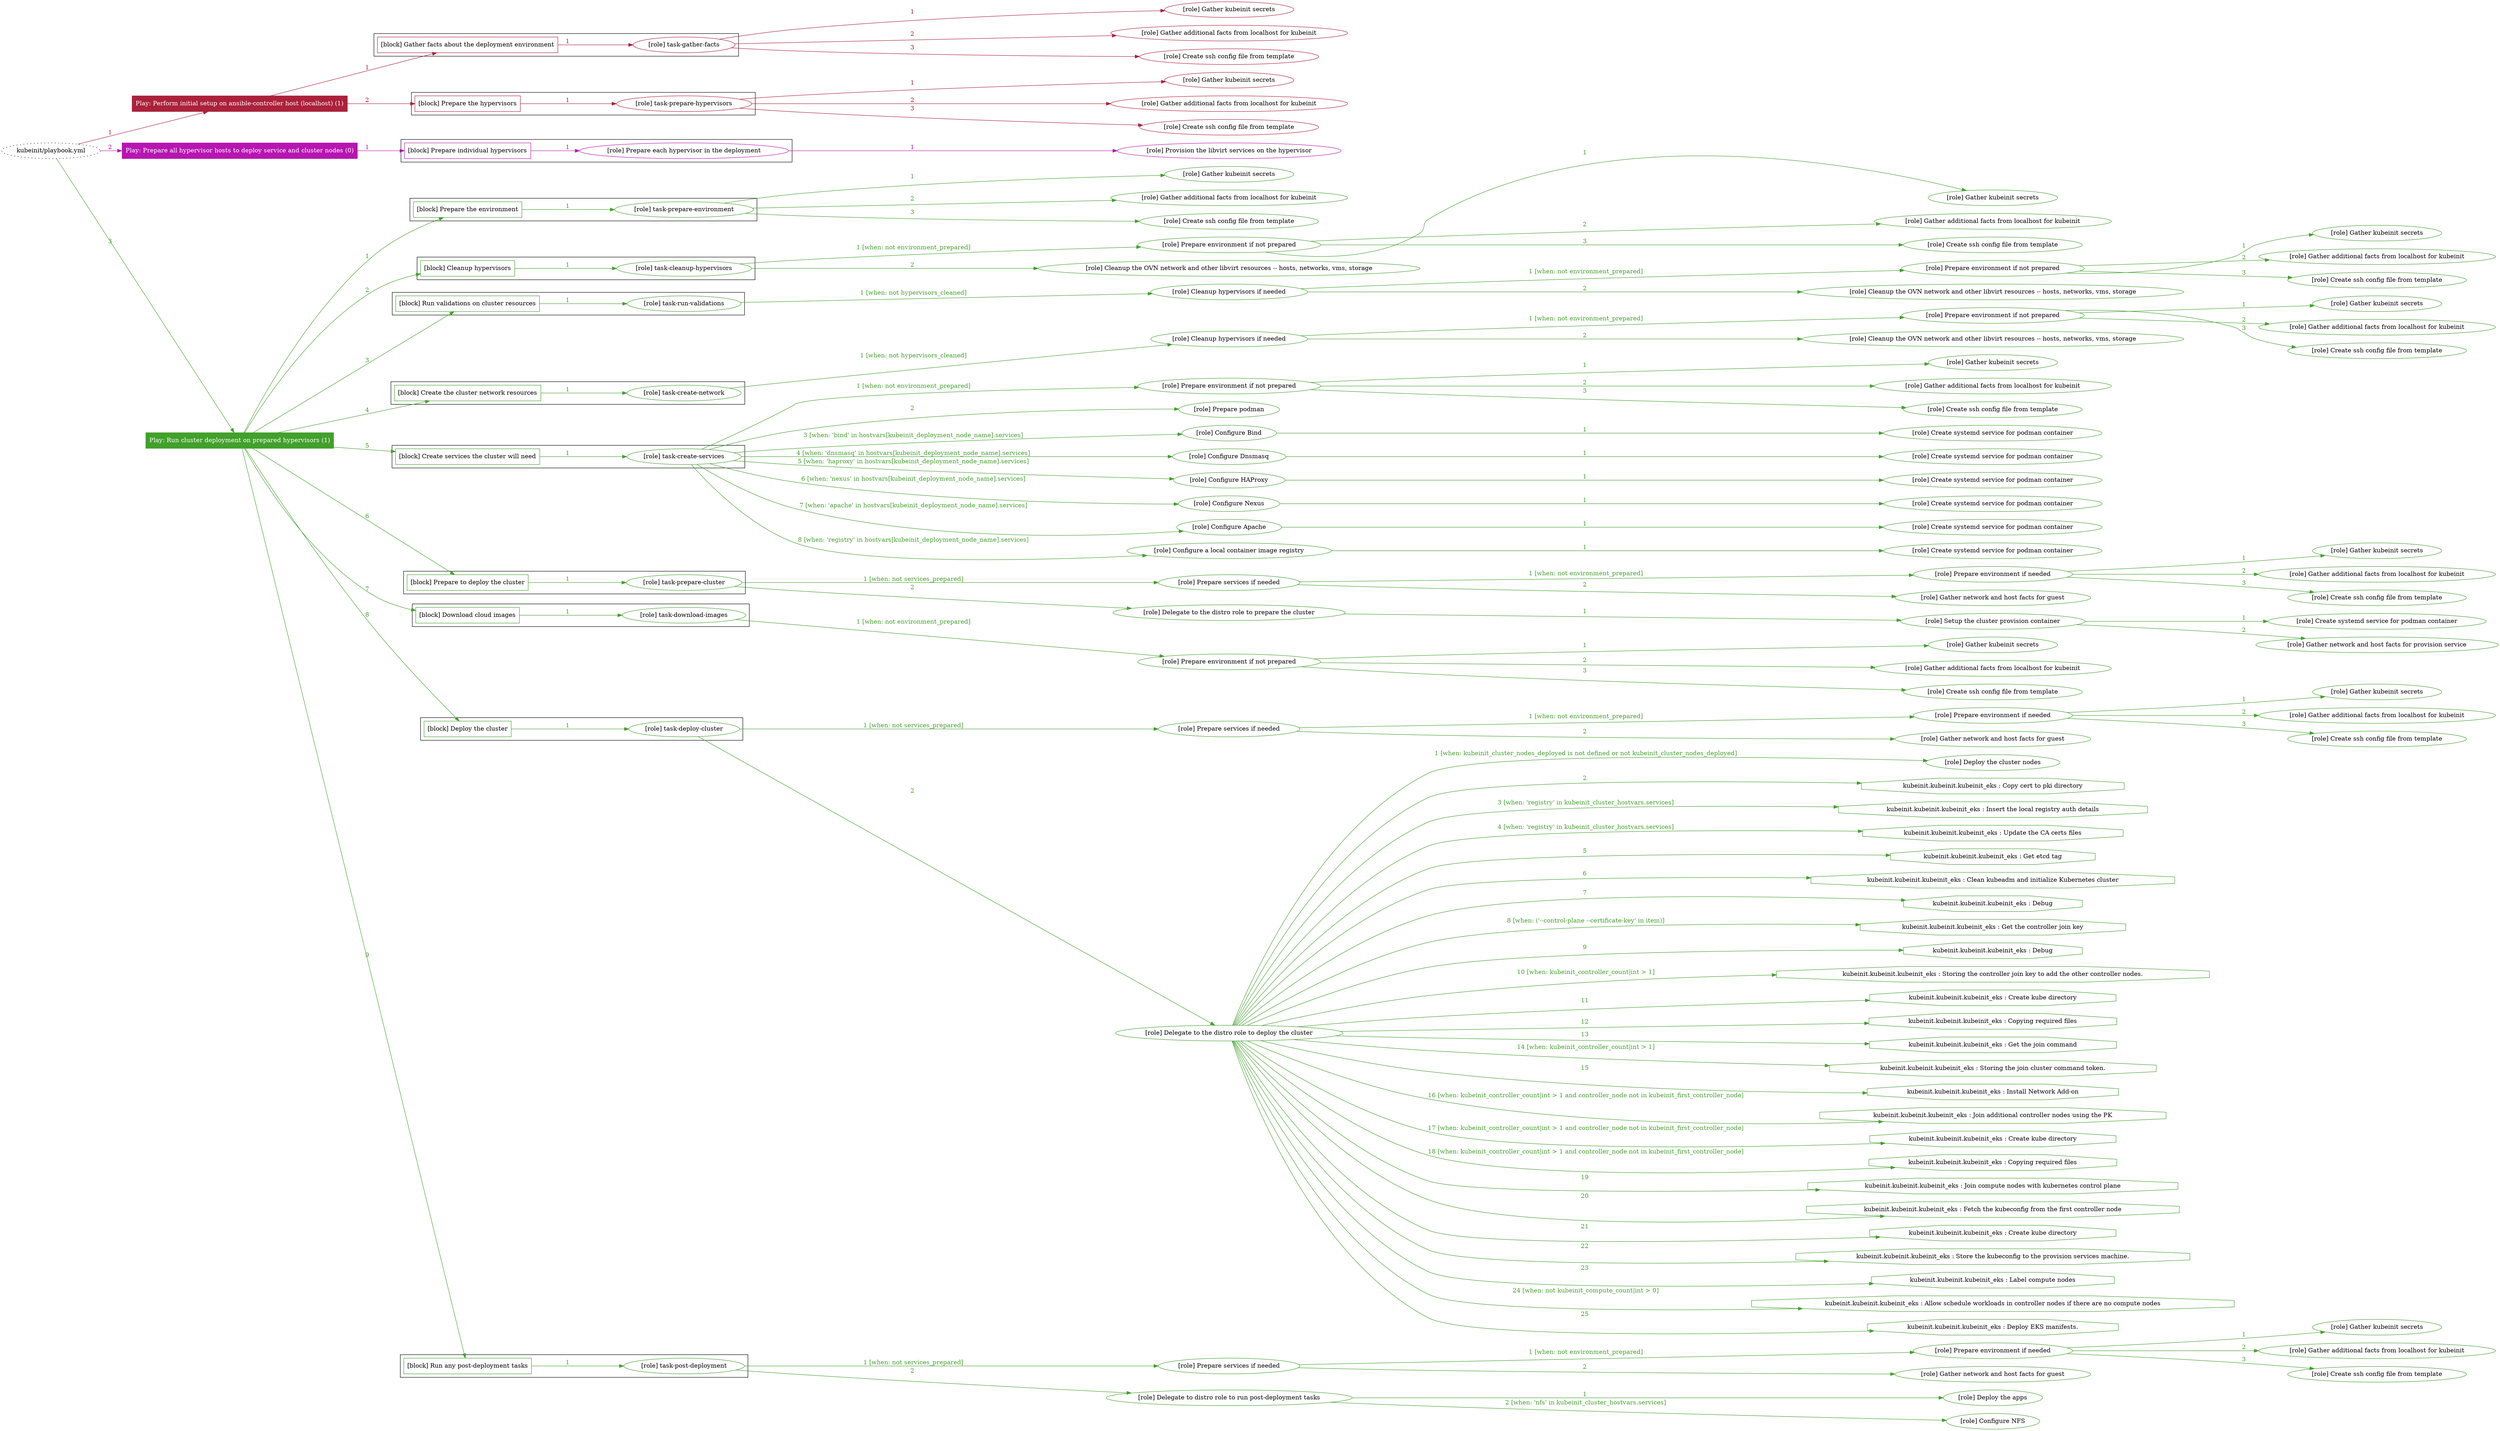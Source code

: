 digraph {
	graph [concentrate=true ordering=in rankdir=LR ratio=fill]
	edge [esep=5 sep=10]
	"kubeinit/playbook.yml" [URL="/home/runner/work/kubeinit/kubeinit/kubeinit/playbook.yml" id=playbook_80d50daf style=dotted]
	play_06021cec [label="Play: Perform initial setup on ansible-controller host (localhost) (1)" URL="/home/runner/work/kubeinit/kubeinit/kubeinit/playbook.yml" color="#ab213b" fontcolor="#ffffff" id=play_06021cec shape=box style=filled tooltip=localhost]
	"kubeinit/playbook.yml" -> play_06021cec [label="1 " color="#ab213b" fontcolor="#ab213b" id=edge_c2c50aa7 labeltooltip="1 " tooltip="1 "]
	subgraph "Gather kubeinit secrets" {
		role_2e0b35eb [label="[role] Gather kubeinit secrets" URL="/home/runner/.ansible/collections/ansible_collections/kubeinit/kubeinit/roles/kubeinit_prepare/tasks/gather_kubeinit_facts.yml" color="#ab213b" id=role_2e0b35eb tooltip="Gather kubeinit secrets"]
	}
	subgraph "Gather additional facts from localhost for kubeinit" {
		role_8d88880b [label="[role] Gather additional facts from localhost for kubeinit" URL="/home/runner/.ansible/collections/ansible_collections/kubeinit/kubeinit/roles/kubeinit_prepare/tasks/gather_kubeinit_facts.yml" color="#ab213b" id=role_8d88880b tooltip="Gather additional facts from localhost for kubeinit"]
	}
	subgraph "Create ssh config file from template" {
		role_ea1c9773 [label="[role] Create ssh config file from template" URL="/home/runner/.ansible/collections/ansible_collections/kubeinit/kubeinit/roles/kubeinit_prepare/tasks/gather_kubeinit_facts.yml" color="#ab213b" id=role_ea1c9773 tooltip="Create ssh config file from template"]
	}
	subgraph "task-gather-facts" {
		role_4aefb8e6 [label="[role] task-gather-facts" URL="/home/runner/work/kubeinit/kubeinit/kubeinit/playbook.yml" color="#ab213b" id=role_4aefb8e6 tooltip="task-gather-facts"]
		role_4aefb8e6 -> role_2e0b35eb [label="1 " color="#ab213b" fontcolor="#ab213b" id=edge_3f4ee4f1 labeltooltip="1 " tooltip="1 "]
		role_4aefb8e6 -> role_8d88880b [label="2 " color="#ab213b" fontcolor="#ab213b" id=edge_24b04cb4 labeltooltip="2 " tooltip="2 "]
		role_4aefb8e6 -> role_ea1c9773 [label="3 " color="#ab213b" fontcolor="#ab213b" id=edge_17d9551b labeltooltip="3 " tooltip="3 "]
	}
	subgraph "Gather kubeinit secrets" {
		role_91f7b0fc [label="[role] Gather kubeinit secrets" URL="/home/runner/.ansible/collections/ansible_collections/kubeinit/kubeinit/roles/kubeinit_prepare/tasks/gather_kubeinit_facts.yml" color="#ab213b" id=role_91f7b0fc tooltip="Gather kubeinit secrets"]
	}
	subgraph "Gather additional facts from localhost for kubeinit" {
		role_d5c6529f [label="[role] Gather additional facts from localhost for kubeinit" URL="/home/runner/.ansible/collections/ansible_collections/kubeinit/kubeinit/roles/kubeinit_prepare/tasks/gather_kubeinit_facts.yml" color="#ab213b" id=role_d5c6529f tooltip="Gather additional facts from localhost for kubeinit"]
	}
	subgraph "Create ssh config file from template" {
		role_a671bef1 [label="[role] Create ssh config file from template" URL="/home/runner/.ansible/collections/ansible_collections/kubeinit/kubeinit/roles/kubeinit_prepare/tasks/gather_kubeinit_facts.yml" color="#ab213b" id=role_a671bef1 tooltip="Create ssh config file from template"]
	}
	subgraph "task-prepare-hypervisors" {
		role_abb841b7 [label="[role] task-prepare-hypervisors" URL="/home/runner/work/kubeinit/kubeinit/kubeinit/playbook.yml" color="#ab213b" id=role_abb841b7 tooltip="task-prepare-hypervisors"]
		role_abb841b7 -> role_91f7b0fc [label="1 " color="#ab213b" fontcolor="#ab213b" id=edge_cfc049c4 labeltooltip="1 " tooltip="1 "]
		role_abb841b7 -> role_d5c6529f [label="2 " color="#ab213b" fontcolor="#ab213b" id=edge_bcdb2351 labeltooltip="2 " tooltip="2 "]
		role_abb841b7 -> role_a671bef1 [label="3 " color="#ab213b" fontcolor="#ab213b" id=edge_d1f5623d labeltooltip="3 " tooltip="3 "]
	}
	subgraph "Play: Perform initial setup on ansible-controller host (localhost) (1)" {
		play_06021cec -> block_3ffe8762 [label=1 color="#ab213b" fontcolor="#ab213b" id=edge_8bbdbb24 labeltooltip=1 tooltip=1]
		subgraph cluster_block_3ffe8762 {
			block_3ffe8762 [label="[block] Gather facts about the deployment environment" URL="/home/runner/work/kubeinit/kubeinit/kubeinit/playbook.yml" color="#ab213b" id=block_3ffe8762 labeltooltip="Gather facts about the deployment environment" shape=box tooltip="Gather facts about the deployment environment"]
			block_3ffe8762 -> role_4aefb8e6 [label="1 " color="#ab213b" fontcolor="#ab213b" id=edge_526d262d labeltooltip="1 " tooltip="1 "]
		}
		play_06021cec -> block_429d9dc6 [label=2 color="#ab213b" fontcolor="#ab213b" id=edge_badb2baa labeltooltip=2 tooltip=2]
		subgraph cluster_block_429d9dc6 {
			block_429d9dc6 [label="[block] Prepare the hypervisors" URL="/home/runner/work/kubeinit/kubeinit/kubeinit/playbook.yml" color="#ab213b" id=block_429d9dc6 labeltooltip="Prepare the hypervisors" shape=box tooltip="Prepare the hypervisors"]
			block_429d9dc6 -> role_abb841b7 [label="1 " color="#ab213b" fontcolor="#ab213b" id=edge_b9a07a49 labeltooltip="1 " tooltip="1 "]
		}
	}
	play_53e25cb0 [label="Play: Prepare all hypervisor hosts to deploy service and cluster nodes (0)" URL="/home/runner/work/kubeinit/kubeinit/kubeinit/playbook.yml" color="#b715b1" fontcolor="#ffffff" id=play_53e25cb0 shape=box style=filled tooltip="Play: Prepare all hypervisor hosts to deploy service and cluster nodes (0)"]
	"kubeinit/playbook.yml" -> play_53e25cb0 [label="2 " color="#b715b1" fontcolor="#b715b1" id=edge_292b1037 labeltooltip="2 " tooltip="2 "]
	subgraph "Provision the libvirt services on the hypervisor" {
		role_6670b454 [label="[role] Provision the libvirt services on the hypervisor" URL="/home/runner/.ansible/collections/ansible_collections/kubeinit/kubeinit/roles/kubeinit_prepare/tasks/prepare_hypervisor.yml" color="#b715b1" id=role_6670b454 tooltip="Provision the libvirt services on the hypervisor"]
	}
	subgraph "Prepare each hypervisor in the deployment" {
		role_926f171b [label="[role] Prepare each hypervisor in the deployment" URL="/home/runner/work/kubeinit/kubeinit/kubeinit/playbook.yml" color="#b715b1" id=role_926f171b tooltip="Prepare each hypervisor in the deployment"]
		role_926f171b -> role_6670b454 [label="1 " color="#b715b1" fontcolor="#b715b1" id=edge_e6a9bc20 labeltooltip="1 " tooltip="1 "]
	}
	subgraph "Play: Prepare all hypervisor hosts to deploy service and cluster nodes (0)" {
		play_53e25cb0 -> block_2100ab1f [label=1 color="#b715b1" fontcolor="#b715b1" id=edge_75633342 labeltooltip=1 tooltip=1]
		subgraph cluster_block_2100ab1f {
			block_2100ab1f [label="[block] Prepare individual hypervisors" URL="/home/runner/work/kubeinit/kubeinit/kubeinit/playbook.yml" color="#b715b1" id=block_2100ab1f labeltooltip="Prepare individual hypervisors" shape=box tooltip="Prepare individual hypervisors"]
			block_2100ab1f -> role_926f171b [label="1 " color="#b715b1" fontcolor="#b715b1" id=edge_05991011 labeltooltip="1 " tooltip="1 "]
		}
	}
	play_a125f183 [label="Play: Run cluster deployment on prepared hypervisors (1)" URL="/home/runner/work/kubeinit/kubeinit/kubeinit/playbook.yml" color="#42a02c" fontcolor="#ffffff" id=play_a125f183 shape=box style=filled tooltip=localhost]
	"kubeinit/playbook.yml" -> play_a125f183 [label="3 " color="#42a02c" fontcolor="#42a02c" id=edge_0f7fecf1 labeltooltip="3 " tooltip="3 "]
	subgraph "Gather kubeinit secrets" {
		role_837347a3 [label="[role] Gather kubeinit secrets" URL="/home/runner/.ansible/collections/ansible_collections/kubeinit/kubeinit/roles/kubeinit_prepare/tasks/gather_kubeinit_facts.yml" color="#42a02c" id=role_837347a3 tooltip="Gather kubeinit secrets"]
	}
	subgraph "Gather additional facts from localhost for kubeinit" {
		role_378e68e2 [label="[role] Gather additional facts from localhost for kubeinit" URL="/home/runner/.ansible/collections/ansible_collections/kubeinit/kubeinit/roles/kubeinit_prepare/tasks/gather_kubeinit_facts.yml" color="#42a02c" id=role_378e68e2 tooltip="Gather additional facts from localhost for kubeinit"]
	}
	subgraph "Create ssh config file from template" {
		role_0a6c46ab [label="[role] Create ssh config file from template" URL="/home/runner/.ansible/collections/ansible_collections/kubeinit/kubeinit/roles/kubeinit_prepare/tasks/gather_kubeinit_facts.yml" color="#42a02c" id=role_0a6c46ab tooltip="Create ssh config file from template"]
	}
	subgraph "task-prepare-environment" {
		role_9095d41f [label="[role] task-prepare-environment" URL="/home/runner/work/kubeinit/kubeinit/kubeinit/playbook.yml" color="#42a02c" id=role_9095d41f tooltip="task-prepare-environment"]
		role_9095d41f -> role_837347a3 [label="1 " color="#42a02c" fontcolor="#42a02c" id=edge_cdbe1652 labeltooltip="1 " tooltip="1 "]
		role_9095d41f -> role_378e68e2 [label="2 " color="#42a02c" fontcolor="#42a02c" id=edge_971b0bd6 labeltooltip="2 " tooltip="2 "]
		role_9095d41f -> role_0a6c46ab [label="3 " color="#42a02c" fontcolor="#42a02c" id=edge_ae80865d labeltooltip="3 " tooltip="3 "]
	}
	subgraph "Gather kubeinit secrets" {
		role_ba546228 [label="[role] Gather kubeinit secrets" URL="/home/runner/.ansible/collections/ansible_collections/kubeinit/kubeinit/roles/kubeinit_prepare/tasks/gather_kubeinit_facts.yml" color="#42a02c" id=role_ba546228 tooltip="Gather kubeinit secrets"]
	}
	subgraph "Gather additional facts from localhost for kubeinit" {
		role_b340e7de [label="[role] Gather additional facts from localhost for kubeinit" URL="/home/runner/.ansible/collections/ansible_collections/kubeinit/kubeinit/roles/kubeinit_prepare/tasks/gather_kubeinit_facts.yml" color="#42a02c" id=role_b340e7de tooltip="Gather additional facts from localhost for kubeinit"]
	}
	subgraph "Create ssh config file from template" {
		role_c2de538f [label="[role] Create ssh config file from template" URL="/home/runner/.ansible/collections/ansible_collections/kubeinit/kubeinit/roles/kubeinit_prepare/tasks/gather_kubeinit_facts.yml" color="#42a02c" id=role_c2de538f tooltip="Create ssh config file from template"]
	}
	subgraph "Prepare environment if not prepared" {
		role_2d27c2e7 [label="[role] Prepare environment if not prepared" URL="/home/runner/.ansible/collections/ansible_collections/kubeinit/kubeinit/roles/kubeinit_prepare/tasks/cleanup_hypervisors.yml" color="#42a02c" id=role_2d27c2e7 tooltip="Prepare environment if not prepared"]
		role_2d27c2e7 -> role_ba546228 [label="1 " color="#42a02c" fontcolor="#42a02c" id=edge_021c4046 labeltooltip="1 " tooltip="1 "]
		role_2d27c2e7 -> role_b340e7de [label="2 " color="#42a02c" fontcolor="#42a02c" id=edge_a04cc75a labeltooltip="2 " tooltip="2 "]
		role_2d27c2e7 -> role_c2de538f [label="3 " color="#42a02c" fontcolor="#42a02c" id=edge_1d8fab67 labeltooltip="3 " tooltip="3 "]
	}
	subgraph "Cleanup the OVN network and other libvirt resources -- hosts, networks, vms, storage" {
		role_4baa3017 [label="[role] Cleanup the OVN network and other libvirt resources -- hosts, networks, vms, storage" URL="/home/runner/.ansible/collections/ansible_collections/kubeinit/kubeinit/roles/kubeinit_prepare/tasks/cleanup_hypervisors.yml" color="#42a02c" id=role_4baa3017 tooltip="Cleanup the OVN network and other libvirt resources -- hosts, networks, vms, storage"]
	}
	subgraph "task-cleanup-hypervisors" {
		role_2daf72ba [label="[role] task-cleanup-hypervisors" URL="/home/runner/work/kubeinit/kubeinit/kubeinit/playbook.yml" color="#42a02c" id=role_2daf72ba tooltip="task-cleanup-hypervisors"]
		role_2daf72ba -> role_2d27c2e7 [label="1 [when: not environment_prepared]" color="#42a02c" fontcolor="#42a02c" id=edge_4d3ef06b labeltooltip="1 [when: not environment_prepared]" tooltip="1 [when: not environment_prepared]"]
		role_2daf72ba -> role_4baa3017 [label="2 " color="#42a02c" fontcolor="#42a02c" id=edge_8257aa22 labeltooltip="2 " tooltip="2 "]
	}
	subgraph "Gather kubeinit secrets" {
		role_fa1c99ca [label="[role] Gather kubeinit secrets" URL="/home/runner/.ansible/collections/ansible_collections/kubeinit/kubeinit/roles/kubeinit_prepare/tasks/gather_kubeinit_facts.yml" color="#42a02c" id=role_fa1c99ca tooltip="Gather kubeinit secrets"]
	}
	subgraph "Gather additional facts from localhost for kubeinit" {
		role_7ba34dd4 [label="[role] Gather additional facts from localhost for kubeinit" URL="/home/runner/.ansible/collections/ansible_collections/kubeinit/kubeinit/roles/kubeinit_prepare/tasks/gather_kubeinit_facts.yml" color="#42a02c" id=role_7ba34dd4 tooltip="Gather additional facts from localhost for kubeinit"]
	}
	subgraph "Create ssh config file from template" {
		role_ecca2bc6 [label="[role] Create ssh config file from template" URL="/home/runner/.ansible/collections/ansible_collections/kubeinit/kubeinit/roles/kubeinit_prepare/tasks/gather_kubeinit_facts.yml" color="#42a02c" id=role_ecca2bc6 tooltip="Create ssh config file from template"]
	}
	subgraph "Prepare environment if not prepared" {
		role_a44d327e [label="[role] Prepare environment if not prepared" URL="/home/runner/.ansible/collections/ansible_collections/kubeinit/kubeinit/roles/kubeinit_prepare/tasks/cleanup_hypervisors.yml" color="#42a02c" id=role_a44d327e tooltip="Prepare environment if not prepared"]
		role_a44d327e -> role_fa1c99ca [label="1 " color="#42a02c" fontcolor="#42a02c" id=edge_3577ba66 labeltooltip="1 " tooltip="1 "]
		role_a44d327e -> role_7ba34dd4 [label="2 " color="#42a02c" fontcolor="#42a02c" id=edge_49bde9b1 labeltooltip="2 " tooltip="2 "]
		role_a44d327e -> role_ecca2bc6 [label="3 " color="#42a02c" fontcolor="#42a02c" id=edge_4b468d1f labeltooltip="3 " tooltip="3 "]
	}
	subgraph "Cleanup the OVN network and other libvirt resources -- hosts, networks, vms, storage" {
		role_0f9e3ac3 [label="[role] Cleanup the OVN network and other libvirt resources -- hosts, networks, vms, storage" URL="/home/runner/.ansible/collections/ansible_collections/kubeinit/kubeinit/roles/kubeinit_prepare/tasks/cleanup_hypervisors.yml" color="#42a02c" id=role_0f9e3ac3 tooltip="Cleanup the OVN network and other libvirt resources -- hosts, networks, vms, storage"]
	}
	subgraph "Cleanup hypervisors if needed" {
		role_6eb6e7db [label="[role] Cleanup hypervisors if needed" URL="/home/runner/.ansible/collections/ansible_collections/kubeinit/kubeinit/roles/kubeinit_validations/tasks/main.yml" color="#42a02c" id=role_6eb6e7db tooltip="Cleanup hypervisors if needed"]
		role_6eb6e7db -> role_a44d327e [label="1 [when: not environment_prepared]" color="#42a02c" fontcolor="#42a02c" id=edge_2247d05b labeltooltip="1 [when: not environment_prepared]" tooltip="1 [when: not environment_prepared]"]
		role_6eb6e7db -> role_0f9e3ac3 [label="2 " color="#42a02c" fontcolor="#42a02c" id=edge_000fa4b6 labeltooltip="2 " tooltip="2 "]
	}
	subgraph "task-run-validations" {
		role_417c15f5 [label="[role] task-run-validations" URL="/home/runner/work/kubeinit/kubeinit/kubeinit/playbook.yml" color="#42a02c" id=role_417c15f5 tooltip="task-run-validations"]
		role_417c15f5 -> role_6eb6e7db [label="1 [when: not hypervisors_cleaned]" color="#42a02c" fontcolor="#42a02c" id=edge_4044aa33 labeltooltip="1 [when: not hypervisors_cleaned]" tooltip="1 [when: not hypervisors_cleaned]"]
	}
	subgraph "Gather kubeinit secrets" {
		role_3a46aebb [label="[role] Gather kubeinit secrets" URL="/home/runner/.ansible/collections/ansible_collections/kubeinit/kubeinit/roles/kubeinit_prepare/tasks/gather_kubeinit_facts.yml" color="#42a02c" id=role_3a46aebb tooltip="Gather kubeinit secrets"]
	}
	subgraph "Gather additional facts from localhost for kubeinit" {
		role_592298e4 [label="[role] Gather additional facts from localhost for kubeinit" URL="/home/runner/.ansible/collections/ansible_collections/kubeinit/kubeinit/roles/kubeinit_prepare/tasks/gather_kubeinit_facts.yml" color="#42a02c" id=role_592298e4 tooltip="Gather additional facts from localhost for kubeinit"]
	}
	subgraph "Create ssh config file from template" {
		role_cd9a3642 [label="[role] Create ssh config file from template" URL="/home/runner/.ansible/collections/ansible_collections/kubeinit/kubeinit/roles/kubeinit_prepare/tasks/gather_kubeinit_facts.yml" color="#42a02c" id=role_cd9a3642 tooltip="Create ssh config file from template"]
	}
	subgraph "Prepare environment if not prepared" {
		role_1d77a4a0 [label="[role] Prepare environment if not prepared" URL="/home/runner/.ansible/collections/ansible_collections/kubeinit/kubeinit/roles/kubeinit_prepare/tasks/cleanup_hypervisors.yml" color="#42a02c" id=role_1d77a4a0 tooltip="Prepare environment if not prepared"]
		role_1d77a4a0 -> role_3a46aebb [label="1 " color="#42a02c" fontcolor="#42a02c" id=edge_ba8fcbac labeltooltip="1 " tooltip="1 "]
		role_1d77a4a0 -> role_592298e4 [label="2 " color="#42a02c" fontcolor="#42a02c" id=edge_d13773dc labeltooltip="2 " tooltip="2 "]
		role_1d77a4a0 -> role_cd9a3642 [label="3 " color="#42a02c" fontcolor="#42a02c" id=edge_58e6802e labeltooltip="3 " tooltip="3 "]
	}
	subgraph "Cleanup the OVN network and other libvirt resources -- hosts, networks, vms, storage" {
		role_fef08aa3 [label="[role] Cleanup the OVN network and other libvirt resources -- hosts, networks, vms, storage" URL="/home/runner/.ansible/collections/ansible_collections/kubeinit/kubeinit/roles/kubeinit_prepare/tasks/cleanup_hypervisors.yml" color="#42a02c" id=role_fef08aa3 tooltip="Cleanup the OVN network and other libvirt resources -- hosts, networks, vms, storage"]
	}
	subgraph "Cleanup hypervisors if needed" {
		role_ec8084f6 [label="[role] Cleanup hypervisors if needed" URL="/home/runner/.ansible/collections/ansible_collections/kubeinit/kubeinit/roles/kubeinit_libvirt/tasks/create_network.yml" color="#42a02c" id=role_ec8084f6 tooltip="Cleanup hypervisors if needed"]
		role_ec8084f6 -> role_1d77a4a0 [label="1 [when: not environment_prepared]" color="#42a02c" fontcolor="#42a02c" id=edge_6bb6e34c labeltooltip="1 [when: not environment_prepared]" tooltip="1 [when: not environment_prepared]"]
		role_ec8084f6 -> role_fef08aa3 [label="2 " color="#42a02c" fontcolor="#42a02c" id=edge_bfb68dd1 labeltooltip="2 " tooltip="2 "]
	}
	subgraph "task-create-network" {
		role_6bd5f853 [label="[role] task-create-network" URL="/home/runner/work/kubeinit/kubeinit/kubeinit/playbook.yml" color="#42a02c" id=role_6bd5f853 tooltip="task-create-network"]
		role_6bd5f853 -> role_ec8084f6 [label="1 [when: not hypervisors_cleaned]" color="#42a02c" fontcolor="#42a02c" id=edge_e0936f26 labeltooltip="1 [when: not hypervisors_cleaned]" tooltip="1 [when: not hypervisors_cleaned]"]
	}
	subgraph "Gather kubeinit secrets" {
		role_2baf1600 [label="[role] Gather kubeinit secrets" URL="/home/runner/.ansible/collections/ansible_collections/kubeinit/kubeinit/roles/kubeinit_prepare/tasks/gather_kubeinit_facts.yml" color="#42a02c" id=role_2baf1600 tooltip="Gather kubeinit secrets"]
	}
	subgraph "Gather additional facts from localhost for kubeinit" {
		role_ab1facd1 [label="[role] Gather additional facts from localhost for kubeinit" URL="/home/runner/.ansible/collections/ansible_collections/kubeinit/kubeinit/roles/kubeinit_prepare/tasks/gather_kubeinit_facts.yml" color="#42a02c" id=role_ab1facd1 tooltip="Gather additional facts from localhost for kubeinit"]
	}
	subgraph "Create ssh config file from template" {
		role_9e1cec72 [label="[role] Create ssh config file from template" URL="/home/runner/.ansible/collections/ansible_collections/kubeinit/kubeinit/roles/kubeinit_prepare/tasks/gather_kubeinit_facts.yml" color="#42a02c" id=role_9e1cec72 tooltip="Create ssh config file from template"]
	}
	subgraph "Prepare environment if not prepared" {
		role_86551e79 [label="[role] Prepare environment if not prepared" URL="/home/runner/.ansible/collections/ansible_collections/kubeinit/kubeinit/roles/kubeinit_services/tasks/main.yml" color="#42a02c" id=role_86551e79 tooltip="Prepare environment if not prepared"]
		role_86551e79 -> role_2baf1600 [label="1 " color="#42a02c" fontcolor="#42a02c" id=edge_0065d80c labeltooltip="1 " tooltip="1 "]
		role_86551e79 -> role_ab1facd1 [label="2 " color="#42a02c" fontcolor="#42a02c" id=edge_29f45f46 labeltooltip="2 " tooltip="2 "]
		role_86551e79 -> role_9e1cec72 [label="3 " color="#42a02c" fontcolor="#42a02c" id=edge_9850eafc labeltooltip="3 " tooltip="3 "]
	}
	subgraph "Prepare podman" {
		role_665b5181 [label="[role] Prepare podman" URL="/home/runner/.ansible/collections/ansible_collections/kubeinit/kubeinit/roles/kubeinit_services/tasks/00_create_service_pod.yml" color="#42a02c" id=role_665b5181 tooltip="Prepare podman"]
	}
	subgraph "Create systemd service for podman container" {
		role_39dfd185 [label="[role] Create systemd service for podman container" URL="/home/runner/.ansible/collections/ansible_collections/kubeinit/kubeinit/roles/kubeinit_bind/tasks/main.yml" color="#42a02c" id=role_39dfd185 tooltip="Create systemd service for podman container"]
	}
	subgraph "Configure Bind" {
		role_6a2e090a [label="[role] Configure Bind" URL="/home/runner/.ansible/collections/ansible_collections/kubeinit/kubeinit/roles/kubeinit_services/tasks/start_services_containers.yml" color="#42a02c" id=role_6a2e090a tooltip="Configure Bind"]
		role_6a2e090a -> role_39dfd185 [label="1 " color="#42a02c" fontcolor="#42a02c" id=edge_49d03100 labeltooltip="1 " tooltip="1 "]
	}
	subgraph "Create systemd service for podman container" {
		role_8b4600f1 [label="[role] Create systemd service for podman container" URL="/home/runner/.ansible/collections/ansible_collections/kubeinit/kubeinit/roles/kubeinit_dnsmasq/tasks/main.yml" color="#42a02c" id=role_8b4600f1 tooltip="Create systemd service for podman container"]
	}
	subgraph "Configure Dnsmasq" {
		role_718a180a [label="[role] Configure Dnsmasq" URL="/home/runner/.ansible/collections/ansible_collections/kubeinit/kubeinit/roles/kubeinit_services/tasks/start_services_containers.yml" color="#42a02c" id=role_718a180a tooltip="Configure Dnsmasq"]
		role_718a180a -> role_8b4600f1 [label="1 " color="#42a02c" fontcolor="#42a02c" id=edge_7f9636ed labeltooltip="1 " tooltip="1 "]
	}
	subgraph "Create systemd service for podman container" {
		role_d62689d8 [label="[role] Create systemd service for podman container" URL="/home/runner/.ansible/collections/ansible_collections/kubeinit/kubeinit/roles/kubeinit_haproxy/tasks/main.yml" color="#42a02c" id=role_d62689d8 tooltip="Create systemd service for podman container"]
	}
	subgraph "Configure HAProxy" {
		role_a12abadd [label="[role] Configure HAProxy" URL="/home/runner/.ansible/collections/ansible_collections/kubeinit/kubeinit/roles/kubeinit_services/tasks/start_services_containers.yml" color="#42a02c" id=role_a12abadd tooltip="Configure HAProxy"]
		role_a12abadd -> role_d62689d8 [label="1 " color="#42a02c" fontcolor="#42a02c" id=edge_013a8dfe labeltooltip="1 " tooltip="1 "]
	}
	subgraph "Create systemd service for podman container" {
		role_e7772fdf [label="[role] Create systemd service for podman container" URL="/home/runner/.ansible/collections/ansible_collections/kubeinit/kubeinit/roles/kubeinit_nexus/tasks/main.yml" color="#42a02c" id=role_e7772fdf tooltip="Create systemd service for podman container"]
	}
	subgraph "Configure Nexus" {
		role_db3f31ef [label="[role] Configure Nexus" URL="/home/runner/.ansible/collections/ansible_collections/kubeinit/kubeinit/roles/kubeinit_services/tasks/start_services_containers.yml" color="#42a02c" id=role_db3f31ef tooltip="Configure Nexus"]
		role_db3f31ef -> role_e7772fdf [label="1 " color="#42a02c" fontcolor="#42a02c" id=edge_0b08db9b labeltooltip="1 " tooltip="1 "]
	}
	subgraph "Create systemd service for podman container" {
		role_09cd9d6d [label="[role] Create systemd service for podman container" URL="/home/runner/.ansible/collections/ansible_collections/kubeinit/kubeinit/roles/kubeinit_apache/tasks/main.yml" color="#42a02c" id=role_09cd9d6d tooltip="Create systemd service for podman container"]
	}
	subgraph "Configure Apache" {
		role_5b0f2f60 [label="[role] Configure Apache" URL="/home/runner/.ansible/collections/ansible_collections/kubeinit/kubeinit/roles/kubeinit_services/tasks/start_services_containers.yml" color="#42a02c" id=role_5b0f2f60 tooltip="Configure Apache"]
		role_5b0f2f60 -> role_09cd9d6d [label="1 " color="#42a02c" fontcolor="#42a02c" id=edge_43c5c5a9 labeltooltip="1 " tooltip="1 "]
	}
	subgraph "Create systemd service for podman container" {
		role_9c2cebdb [label="[role] Create systemd service for podman container" URL="/home/runner/.ansible/collections/ansible_collections/kubeinit/kubeinit/roles/kubeinit_registry/tasks/main.yml" color="#42a02c" id=role_9c2cebdb tooltip="Create systemd service for podman container"]
	}
	subgraph "Configure a local container image registry" {
		role_b3ce75ab [label="[role] Configure a local container image registry" URL="/home/runner/.ansible/collections/ansible_collections/kubeinit/kubeinit/roles/kubeinit_services/tasks/start_services_containers.yml" color="#42a02c" id=role_b3ce75ab tooltip="Configure a local container image registry"]
		role_b3ce75ab -> role_9c2cebdb [label="1 " color="#42a02c" fontcolor="#42a02c" id=edge_154da173 labeltooltip="1 " tooltip="1 "]
	}
	subgraph "task-create-services" {
		role_2341784a [label="[role] task-create-services" URL="/home/runner/work/kubeinit/kubeinit/kubeinit/playbook.yml" color="#42a02c" id=role_2341784a tooltip="task-create-services"]
		role_2341784a -> role_86551e79 [label="1 [when: not environment_prepared]" color="#42a02c" fontcolor="#42a02c" id=edge_771649ba labeltooltip="1 [when: not environment_prepared]" tooltip="1 [when: not environment_prepared]"]
		role_2341784a -> role_665b5181 [label="2 " color="#42a02c" fontcolor="#42a02c" id=edge_d976737b labeltooltip="2 " tooltip="2 "]
		role_2341784a -> role_6a2e090a [label="3 [when: 'bind' in hostvars[kubeinit_deployment_node_name].services]" color="#42a02c" fontcolor="#42a02c" id=edge_ce726d34 labeltooltip="3 [when: 'bind' in hostvars[kubeinit_deployment_node_name].services]" tooltip="3 [when: 'bind' in hostvars[kubeinit_deployment_node_name].services]"]
		role_2341784a -> role_718a180a [label="4 [when: 'dnsmasq' in hostvars[kubeinit_deployment_node_name].services]" color="#42a02c" fontcolor="#42a02c" id=edge_6cd560ad labeltooltip="4 [when: 'dnsmasq' in hostvars[kubeinit_deployment_node_name].services]" tooltip="4 [when: 'dnsmasq' in hostvars[kubeinit_deployment_node_name].services]"]
		role_2341784a -> role_a12abadd [label="5 [when: 'haproxy' in hostvars[kubeinit_deployment_node_name].services]" color="#42a02c" fontcolor="#42a02c" id=edge_b63c0319 labeltooltip="5 [when: 'haproxy' in hostvars[kubeinit_deployment_node_name].services]" tooltip="5 [when: 'haproxy' in hostvars[kubeinit_deployment_node_name].services]"]
		role_2341784a -> role_db3f31ef [label="6 [when: 'nexus' in hostvars[kubeinit_deployment_node_name].services]" color="#42a02c" fontcolor="#42a02c" id=edge_db0c6a13 labeltooltip="6 [when: 'nexus' in hostvars[kubeinit_deployment_node_name].services]" tooltip="6 [when: 'nexus' in hostvars[kubeinit_deployment_node_name].services]"]
		role_2341784a -> role_5b0f2f60 [label="7 [when: 'apache' in hostvars[kubeinit_deployment_node_name].services]" color="#42a02c" fontcolor="#42a02c" id=edge_f140375c labeltooltip="7 [when: 'apache' in hostvars[kubeinit_deployment_node_name].services]" tooltip="7 [when: 'apache' in hostvars[kubeinit_deployment_node_name].services]"]
		role_2341784a -> role_b3ce75ab [label="8 [when: 'registry' in hostvars[kubeinit_deployment_node_name].services]" color="#42a02c" fontcolor="#42a02c" id=edge_84e689ea labeltooltip="8 [when: 'registry' in hostvars[kubeinit_deployment_node_name].services]" tooltip="8 [when: 'registry' in hostvars[kubeinit_deployment_node_name].services]"]
	}
	subgraph "Gather kubeinit secrets" {
		role_f42b3882 [label="[role] Gather kubeinit secrets" URL="/home/runner/.ansible/collections/ansible_collections/kubeinit/kubeinit/roles/kubeinit_prepare/tasks/gather_kubeinit_facts.yml" color="#42a02c" id=role_f42b3882 tooltip="Gather kubeinit secrets"]
	}
	subgraph "Gather additional facts from localhost for kubeinit" {
		role_8fb12700 [label="[role] Gather additional facts from localhost for kubeinit" URL="/home/runner/.ansible/collections/ansible_collections/kubeinit/kubeinit/roles/kubeinit_prepare/tasks/gather_kubeinit_facts.yml" color="#42a02c" id=role_8fb12700 tooltip="Gather additional facts from localhost for kubeinit"]
	}
	subgraph "Create ssh config file from template" {
		role_1c505348 [label="[role] Create ssh config file from template" URL="/home/runner/.ansible/collections/ansible_collections/kubeinit/kubeinit/roles/kubeinit_prepare/tasks/gather_kubeinit_facts.yml" color="#42a02c" id=role_1c505348 tooltip="Create ssh config file from template"]
	}
	subgraph "Prepare environment if needed" {
		role_e4f91443 [label="[role] Prepare environment if needed" URL="/home/runner/.ansible/collections/ansible_collections/kubeinit/kubeinit/roles/kubeinit_services/tasks/prepare_services.yml" color="#42a02c" id=role_e4f91443 tooltip="Prepare environment if needed"]
		role_e4f91443 -> role_f42b3882 [label="1 " color="#42a02c" fontcolor="#42a02c" id=edge_728ea4ed labeltooltip="1 " tooltip="1 "]
		role_e4f91443 -> role_8fb12700 [label="2 " color="#42a02c" fontcolor="#42a02c" id=edge_b1dd3bcf labeltooltip="2 " tooltip="2 "]
		role_e4f91443 -> role_1c505348 [label="3 " color="#42a02c" fontcolor="#42a02c" id=edge_9b18d6c4 labeltooltip="3 " tooltip="3 "]
	}
	subgraph "Gather network and host facts for guest" {
		role_675d029e [label="[role] Gather network and host facts for guest" URL="/home/runner/.ansible/collections/ansible_collections/kubeinit/kubeinit/roles/kubeinit_services/tasks/prepare_services.yml" color="#42a02c" id=role_675d029e tooltip="Gather network and host facts for guest"]
	}
	subgraph "Prepare services if needed" {
		role_1de2de44 [label="[role] Prepare services if needed" URL="/home/runner/.ansible/collections/ansible_collections/kubeinit/kubeinit/roles/kubeinit_prepare/tasks/prepare_cluster.yml" color="#42a02c" id=role_1de2de44 tooltip="Prepare services if needed"]
		role_1de2de44 -> role_e4f91443 [label="1 [when: not environment_prepared]" color="#42a02c" fontcolor="#42a02c" id=edge_a0d3db84 labeltooltip="1 [when: not environment_prepared]" tooltip="1 [when: not environment_prepared]"]
		role_1de2de44 -> role_675d029e [label="2 " color="#42a02c" fontcolor="#42a02c" id=edge_cfec672d labeltooltip="2 " tooltip="2 "]
	}
	subgraph "Create systemd service for podman container" {
		role_6fcc5854 [label="[role] Create systemd service for podman container" URL="/home/runner/.ansible/collections/ansible_collections/kubeinit/kubeinit/roles/kubeinit_services/tasks/create_provision_container.yml" color="#42a02c" id=role_6fcc5854 tooltip="Create systemd service for podman container"]
	}
	subgraph "Gather network and host facts for provision service" {
		role_c2b7dc06 [label="[role] Gather network and host facts for provision service" URL="/home/runner/.ansible/collections/ansible_collections/kubeinit/kubeinit/roles/kubeinit_services/tasks/create_provision_container.yml" color="#42a02c" id=role_c2b7dc06 tooltip="Gather network and host facts for provision service"]
	}
	subgraph "Setup the cluster provision container" {
		role_252eed9d [label="[role] Setup the cluster provision container" URL="/home/runner/.ansible/collections/ansible_collections/kubeinit/kubeinit/roles/kubeinit_eks/tasks/prepare_cluster.yml" color="#42a02c" id=role_252eed9d tooltip="Setup the cluster provision container"]
		role_252eed9d -> role_6fcc5854 [label="1 " color="#42a02c" fontcolor="#42a02c" id=edge_e2370cd4 labeltooltip="1 " tooltip="1 "]
		role_252eed9d -> role_c2b7dc06 [label="2 " color="#42a02c" fontcolor="#42a02c" id=edge_34e9255d labeltooltip="2 " tooltip="2 "]
	}
	subgraph "Delegate to the distro role to prepare the cluster" {
		role_3e027025 [label="[role] Delegate to the distro role to prepare the cluster" URL="/home/runner/.ansible/collections/ansible_collections/kubeinit/kubeinit/roles/kubeinit_prepare/tasks/prepare_cluster.yml" color="#42a02c" id=role_3e027025 tooltip="Delegate to the distro role to prepare the cluster"]
		role_3e027025 -> role_252eed9d [label="1 " color="#42a02c" fontcolor="#42a02c" id=edge_c6ccb6e2 labeltooltip="1 " tooltip="1 "]
	}
	subgraph "task-prepare-cluster" {
		role_806222a5 [label="[role] task-prepare-cluster" URL="/home/runner/work/kubeinit/kubeinit/kubeinit/playbook.yml" color="#42a02c" id=role_806222a5 tooltip="task-prepare-cluster"]
		role_806222a5 -> role_1de2de44 [label="1 [when: not services_prepared]" color="#42a02c" fontcolor="#42a02c" id=edge_fe938ff3 labeltooltip="1 [when: not services_prepared]" tooltip="1 [when: not services_prepared]"]
		role_806222a5 -> role_3e027025 [label="2 " color="#42a02c" fontcolor="#42a02c" id=edge_f60b9aa5 labeltooltip="2 " tooltip="2 "]
	}
	subgraph "Gather kubeinit secrets" {
		role_2bb3ed57 [label="[role] Gather kubeinit secrets" URL="/home/runner/.ansible/collections/ansible_collections/kubeinit/kubeinit/roles/kubeinit_prepare/tasks/gather_kubeinit_facts.yml" color="#42a02c" id=role_2bb3ed57 tooltip="Gather kubeinit secrets"]
	}
	subgraph "Gather additional facts from localhost for kubeinit" {
		role_116214f9 [label="[role] Gather additional facts from localhost for kubeinit" URL="/home/runner/.ansible/collections/ansible_collections/kubeinit/kubeinit/roles/kubeinit_prepare/tasks/gather_kubeinit_facts.yml" color="#42a02c" id=role_116214f9 tooltip="Gather additional facts from localhost for kubeinit"]
	}
	subgraph "Create ssh config file from template" {
		role_3b4eec37 [label="[role] Create ssh config file from template" URL="/home/runner/.ansible/collections/ansible_collections/kubeinit/kubeinit/roles/kubeinit_prepare/tasks/gather_kubeinit_facts.yml" color="#42a02c" id=role_3b4eec37 tooltip="Create ssh config file from template"]
	}
	subgraph "Prepare environment if not prepared" {
		role_a8a9651b [label="[role] Prepare environment if not prepared" URL="/home/runner/.ansible/collections/ansible_collections/kubeinit/kubeinit/roles/kubeinit_libvirt/tasks/download_cloud_images.yml" color="#42a02c" id=role_a8a9651b tooltip="Prepare environment if not prepared"]
		role_a8a9651b -> role_2bb3ed57 [label="1 " color="#42a02c" fontcolor="#42a02c" id=edge_5400d346 labeltooltip="1 " tooltip="1 "]
		role_a8a9651b -> role_116214f9 [label="2 " color="#42a02c" fontcolor="#42a02c" id=edge_1dccd17b labeltooltip="2 " tooltip="2 "]
		role_a8a9651b -> role_3b4eec37 [label="3 " color="#42a02c" fontcolor="#42a02c" id=edge_3bd752b3 labeltooltip="3 " tooltip="3 "]
	}
	subgraph "task-download-images" {
		role_9f999b6a [label="[role] task-download-images" URL="/home/runner/work/kubeinit/kubeinit/kubeinit/playbook.yml" color="#42a02c" id=role_9f999b6a tooltip="task-download-images"]
		role_9f999b6a -> role_a8a9651b [label="1 [when: not environment_prepared]" color="#42a02c" fontcolor="#42a02c" id=edge_e89473ff labeltooltip="1 [when: not environment_prepared]" tooltip="1 [when: not environment_prepared]"]
	}
	subgraph "Gather kubeinit secrets" {
		role_fdc993c5 [label="[role] Gather kubeinit secrets" URL="/home/runner/.ansible/collections/ansible_collections/kubeinit/kubeinit/roles/kubeinit_prepare/tasks/gather_kubeinit_facts.yml" color="#42a02c" id=role_fdc993c5 tooltip="Gather kubeinit secrets"]
	}
	subgraph "Gather additional facts from localhost for kubeinit" {
		role_0b822ac5 [label="[role] Gather additional facts from localhost for kubeinit" URL="/home/runner/.ansible/collections/ansible_collections/kubeinit/kubeinit/roles/kubeinit_prepare/tasks/gather_kubeinit_facts.yml" color="#42a02c" id=role_0b822ac5 tooltip="Gather additional facts from localhost for kubeinit"]
	}
	subgraph "Create ssh config file from template" {
		role_a3ac9fba [label="[role] Create ssh config file from template" URL="/home/runner/.ansible/collections/ansible_collections/kubeinit/kubeinit/roles/kubeinit_prepare/tasks/gather_kubeinit_facts.yml" color="#42a02c" id=role_a3ac9fba tooltip="Create ssh config file from template"]
	}
	subgraph "Prepare environment if needed" {
		role_c88e8785 [label="[role] Prepare environment if needed" URL="/home/runner/.ansible/collections/ansible_collections/kubeinit/kubeinit/roles/kubeinit_services/tasks/prepare_services.yml" color="#42a02c" id=role_c88e8785 tooltip="Prepare environment if needed"]
		role_c88e8785 -> role_fdc993c5 [label="1 " color="#42a02c" fontcolor="#42a02c" id=edge_3f499d22 labeltooltip="1 " tooltip="1 "]
		role_c88e8785 -> role_0b822ac5 [label="2 " color="#42a02c" fontcolor="#42a02c" id=edge_47640629 labeltooltip="2 " tooltip="2 "]
		role_c88e8785 -> role_a3ac9fba [label="3 " color="#42a02c" fontcolor="#42a02c" id=edge_978d7cdd labeltooltip="3 " tooltip="3 "]
	}
	subgraph "Gather network and host facts for guest" {
		role_1c99ad72 [label="[role] Gather network and host facts for guest" URL="/home/runner/.ansible/collections/ansible_collections/kubeinit/kubeinit/roles/kubeinit_services/tasks/prepare_services.yml" color="#42a02c" id=role_1c99ad72 tooltip="Gather network and host facts for guest"]
	}
	subgraph "Prepare services if needed" {
		role_8510bf8f [label="[role] Prepare services if needed" URL="/home/runner/.ansible/collections/ansible_collections/kubeinit/kubeinit/roles/kubeinit_prepare/tasks/deploy_cluster.yml" color="#42a02c" id=role_8510bf8f tooltip="Prepare services if needed"]
		role_8510bf8f -> role_c88e8785 [label="1 [when: not environment_prepared]" color="#42a02c" fontcolor="#42a02c" id=edge_cfddd1de labeltooltip="1 [when: not environment_prepared]" tooltip="1 [when: not environment_prepared]"]
		role_8510bf8f -> role_1c99ad72 [label="2 " color="#42a02c" fontcolor="#42a02c" id=edge_9808246a labeltooltip="2 " tooltip="2 "]
	}
	subgraph "Deploy the cluster nodes" {
		role_76315c17 [label="[role] Deploy the cluster nodes" URL="/home/runner/.ansible/collections/ansible_collections/kubeinit/kubeinit/roles/kubeinit_eks/tasks/main.yml" color="#42a02c" id=role_76315c17 tooltip="Deploy the cluster nodes"]
	}
	subgraph "Delegate to the distro role to deploy the cluster" {
		role_796fe744 [label="[role] Delegate to the distro role to deploy the cluster" URL="/home/runner/.ansible/collections/ansible_collections/kubeinit/kubeinit/roles/kubeinit_prepare/tasks/deploy_cluster.yml" color="#42a02c" id=role_796fe744 tooltip="Delegate to the distro role to deploy the cluster"]
		role_796fe744 -> role_76315c17 [label="1 [when: kubeinit_cluster_nodes_deployed is not defined or not kubeinit_cluster_nodes_deployed]" color="#42a02c" fontcolor="#42a02c" id=edge_0527f14c labeltooltip="1 [when: kubeinit_cluster_nodes_deployed is not defined or not kubeinit_cluster_nodes_deployed]" tooltip="1 [when: kubeinit_cluster_nodes_deployed is not defined or not kubeinit_cluster_nodes_deployed]"]
		task_1f96ce46 [label="kubeinit.kubeinit.kubeinit_eks : Copy cert to pki directory" URL="/home/runner/.ansible/collections/ansible_collections/kubeinit/kubeinit/roles/kubeinit_eks/tasks/main.yml" color="#42a02c" id=task_1f96ce46 shape=octagon tooltip="kubeinit.kubeinit.kubeinit_eks : Copy cert to pki directory"]
		role_796fe744 -> task_1f96ce46 [label="2 " color="#42a02c" fontcolor="#42a02c" id=edge_d33990d3 labeltooltip="2 " tooltip="2 "]
		task_533d15d1 [label="kubeinit.kubeinit.kubeinit_eks : Insert the local registry auth details" URL="/home/runner/.ansible/collections/ansible_collections/kubeinit/kubeinit/roles/kubeinit_eks/tasks/main.yml" color="#42a02c" id=task_533d15d1 shape=octagon tooltip="kubeinit.kubeinit.kubeinit_eks : Insert the local registry auth details"]
		role_796fe744 -> task_533d15d1 [label="3 [when: 'registry' in kubeinit_cluster_hostvars.services]" color="#42a02c" fontcolor="#42a02c" id=edge_a5371e9a labeltooltip="3 [when: 'registry' in kubeinit_cluster_hostvars.services]" tooltip="3 [when: 'registry' in kubeinit_cluster_hostvars.services]"]
		task_e3d06c7e [label="kubeinit.kubeinit.kubeinit_eks : Update the CA certs files" URL="/home/runner/.ansible/collections/ansible_collections/kubeinit/kubeinit/roles/kubeinit_eks/tasks/main.yml" color="#42a02c" id=task_e3d06c7e shape=octagon tooltip="kubeinit.kubeinit.kubeinit_eks : Update the CA certs files"]
		role_796fe744 -> task_e3d06c7e [label="4 [when: 'registry' in kubeinit_cluster_hostvars.services]" color="#42a02c" fontcolor="#42a02c" id=edge_c036b9d4 labeltooltip="4 [when: 'registry' in kubeinit_cluster_hostvars.services]" tooltip="4 [when: 'registry' in kubeinit_cluster_hostvars.services]"]
		task_ba53f016 [label="kubeinit.kubeinit.kubeinit_eks : Get etcd tag" URL="/home/runner/.ansible/collections/ansible_collections/kubeinit/kubeinit/roles/kubeinit_eks/tasks/main.yml" color="#42a02c" id=task_ba53f016 shape=octagon tooltip="kubeinit.kubeinit.kubeinit_eks : Get etcd tag"]
		role_796fe744 -> task_ba53f016 [label="5 " color="#42a02c" fontcolor="#42a02c" id=edge_f31c3eb5 labeltooltip="5 " tooltip="5 "]
		task_6dbb1aaa [label="kubeinit.kubeinit.kubeinit_eks : Clean kubeadm and initialize Kubernetes cluster" URL="/home/runner/.ansible/collections/ansible_collections/kubeinit/kubeinit/roles/kubeinit_eks/tasks/main.yml" color="#42a02c" id=task_6dbb1aaa shape=octagon tooltip="kubeinit.kubeinit.kubeinit_eks : Clean kubeadm and initialize Kubernetes cluster"]
		role_796fe744 -> task_6dbb1aaa [label="6 " color="#42a02c" fontcolor="#42a02c" id=edge_20e5f116 labeltooltip="6 " tooltip="6 "]
		task_8f0f553d [label="kubeinit.kubeinit.kubeinit_eks : Debug" URL="/home/runner/.ansible/collections/ansible_collections/kubeinit/kubeinit/roles/kubeinit_eks/tasks/main.yml" color="#42a02c" id=task_8f0f553d shape=octagon tooltip="kubeinit.kubeinit.kubeinit_eks : Debug"]
		role_796fe744 -> task_8f0f553d [label="7 " color="#42a02c" fontcolor="#42a02c" id=edge_8a054e76 labeltooltip="7 " tooltip="7 "]
		task_922d35e0 [label="kubeinit.kubeinit.kubeinit_eks : Get the controller join key" URL="/home/runner/.ansible/collections/ansible_collections/kubeinit/kubeinit/roles/kubeinit_eks/tasks/main.yml" color="#42a02c" id=task_922d35e0 shape=octagon tooltip="kubeinit.kubeinit.kubeinit_eks : Get the controller join key"]
		role_796fe744 -> task_922d35e0 [label="8 [when: ('--control-plane --certificate-key' in item)]" color="#42a02c" fontcolor="#42a02c" id=edge_a587ccf9 labeltooltip="8 [when: ('--control-plane --certificate-key' in item)]" tooltip="8 [when: ('--control-plane --certificate-key' in item)]"]
		task_a1905030 [label="kubeinit.kubeinit.kubeinit_eks : Debug" URL="/home/runner/.ansible/collections/ansible_collections/kubeinit/kubeinit/roles/kubeinit_eks/tasks/main.yml" color="#42a02c" id=task_a1905030 shape=octagon tooltip="kubeinit.kubeinit.kubeinit_eks : Debug"]
		role_796fe744 -> task_a1905030 [label="9 " color="#42a02c" fontcolor="#42a02c" id=edge_e8a2c615 labeltooltip="9 " tooltip="9 "]
		task_2d54ecf2 [label="kubeinit.kubeinit.kubeinit_eks : Storing the controller join key to add the other controller nodes." URL="/home/runner/.ansible/collections/ansible_collections/kubeinit/kubeinit/roles/kubeinit_eks/tasks/main.yml" color="#42a02c" id=task_2d54ecf2 shape=octagon tooltip="kubeinit.kubeinit.kubeinit_eks : Storing the controller join key to add the other controller nodes."]
		role_796fe744 -> task_2d54ecf2 [label="10 [when: kubeinit_controller_count|int > 1]" color="#42a02c" fontcolor="#42a02c" id=edge_1becfcb6 labeltooltip="10 [when: kubeinit_controller_count|int > 1]" tooltip="10 [when: kubeinit_controller_count|int > 1]"]
		task_a0178eba [label="kubeinit.kubeinit.kubeinit_eks : Create kube directory" URL="/home/runner/.ansible/collections/ansible_collections/kubeinit/kubeinit/roles/kubeinit_eks/tasks/main.yml" color="#42a02c" id=task_a0178eba shape=octagon tooltip="kubeinit.kubeinit.kubeinit_eks : Create kube directory"]
		role_796fe744 -> task_a0178eba [label="11 " color="#42a02c" fontcolor="#42a02c" id=edge_82b9fbb3 labeltooltip="11 " tooltip="11 "]
		task_e3dea6d4 [label="kubeinit.kubeinit.kubeinit_eks : Copying required files" URL="/home/runner/.ansible/collections/ansible_collections/kubeinit/kubeinit/roles/kubeinit_eks/tasks/main.yml" color="#42a02c" id=task_e3dea6d4 shape=octagon tooltip="kubeinit.kubeinit.kubeinit_eks : Copying required files"]
		role_796fe744 -> task_e3dea6d4 [label="12 " color="#42a02c" fontcolor="#42a02c" id=edge_9d8d7f45 labeltooltip="12 " tooltip="12 "]
		task_1abb4b13 [label="kubeinit.kubeinit.kubeinit_eks : Get the join command" URL="/home/runner/.ansible/collections/ansible_collections/kubeinit/kubeinit/roles/kubeinit_eks/tasks/main.yml" color="#42a02c" id=task_1abb4b13 shape=octagon tooltip="kubeinit.kubeinit.kubeinit_eks : Get the join command"]
		role_796fe744 -> task_1abb4b13 [label="13 " color="#42a02c" fontcolor="#42a02c" id=edge_a6ae1735 labeltooltip="13 " tooltip="13 "]
		task_c99093a8 [label="kubeinit.kubeinit.kubeinit_eks : Storing the join cluster command token." URL="/home/runner/.ansible/collections/ansible_collections/kubeinit/kubeinit/roles/kubeinit_eks/tasks/main.yml" color="#42a02c" id=task_c99093a8 shape=octagon tooltip="kubeinit.kubeinit.kubeinit_eks : Storing the join cluster command token."]
		role_796fe744 -> task_c99093a8 [label="14 [when: kubeinit_controller_count|int > 1]" color="#42a02c" fontcolor="#42a02c" id=edge_05a2409f labeltooltip="14 [when: kubeinit_controller_count|int > 1]" tooltip="14 [when: kubeinit_controller_count|int > 1]"]
		task_6c79d462 [label="kubeinit.kubeinit.kubeinit_eks : Install Network Add-on" URL="/home/runner/.ansible/collections/ansible_collections/kubeinit/kubeinit/roles/kubeinit_eks/tasks/main.yml" color="#42a02c" id=task_6c79d462 shape=octagon tooltip="kubeinit.kubeinit.kubeinit_eks : Install Network Add-on"]
		role_796fe744 -> task_6c79d462 [label="15 " color="#42a02c" fontcolor="#42a02c" id=edge_1d7fc731 labeltooltip="15 " tooltip="15 "]
		task_41a5a176 [label="kubeinit.kubeinit.kubeinit_eks : Join additional controller nodes using the PK" URL="/home/runner/.ansible/collections/ansible_collections/kubeinit/kubeinit/roles/kubeinit_eks/tasks/main.yml" color="#42a02c" id=task_41a5a176 shape=octagon tooltip="kubeinit.kubeinit.kubeinit_eks : Join additional controller nodes using the PK"]
		role_796fe744 -> task_41a5a176 [label="16 [when: kubeinit_controller_count|int > 1 and controller_node not in kubeinit_first_controller_node]" color="#42a02c" fontcolor="#42a02c" id=edge_10ead573 labeltooltip="16 [when: kubeinit_controller_count|int > 1 and controller_node not in kubeinit_first_controller_node]" tooltip="16 [when: kubeinit_controller_count|int > 1 and controller_node not in kubeinit_first_controller_node]"]
		task_e60f0d06 [label="kubeinit.kubeinit.kubeinit_eks : Create kube directory" URL="/home/runner/.ansible/collections/ansible_collections/kubeinit/kubeinit/roles/kubeinit_eks/tasks/main.yml" color="#42a02c" id=task_e60f0d06 shape=octagon tooltip="kubeinit.kubeinit.kubeinit_eks : Create kube directory"]
		role_796fe744 -> task_e60f0d06 [label="17 [when: kubeinit_controller_count|int > 1 and controller_node not in kubeinit_first_controller_node]" color="#42a02c" fontcolor="#42a02c" id=edge_fb65bd78 labeltooltip="17 [when: kubeinit_controller_count|int > 1 and controller_node not in kubeinit_first_controller_node]" tooltip="17 [when: kubeinit_controller_count|int > 1 and controller_node not in kubeinit_first_controller_node]"]
		task_ced82fd5 [label="kubeinit.kubeinit.kubeinit_eks : Copying required files" URL="/home/runner/.ansible/collections/ansible_collections/kubeinit/kubeinit/roles/kubeinit_eks/tasks/main.yml" color="#42a02c" id=task_ced82fd5 shape=octagon tooltip="kubeinit.kubeinit.kubeinit_eks : Copying required files"]
		role_796fe744 -> task_ced82fd5 [label="18 [when: kubeinit_controller_count|int > 1 and controller_node not in kubeinit_first_controller_node]" color="#42a02c" fontcolor="#42a02c" id=edge_85e167e1 labeltooltip="18 [when: kubeinit_controller_count|int > 1 and controller_node not in kubeinit_first_controller_node]" tooltip="18 [when: kubeinit_controller_count|int > 1 and controller_node not in kubeinit_first_controller_node]"]
		task_667bd04e [label="kubeinit.kubeinit.kubeinit_eks : Join compute nodes with kubernetes control plane" URL="/home/runner/.ansible/collections/ansible_collections/kubeinit/kubeinit/roles/kubeinit_eks/tasks/main.yml" color="#42a02c" id=task_667bd04e shape=octagon tooltip="kubeinit.kubeinit.kubeinit_eks : Join compute nodes with kubernetes control plane"]
		role_796fe744 -> task_667bd04e [label="19 " color="#42a02c" fontcolor="#42a02c" id=edge_9bd38ae6 labeltooltip="19 " tooltip="19 "]
		task_3640170c [label="kubeinit.kubeinit.kubeinit_eks : Fetch the kubeconfig from the first controller node" URL="/home/runner/.ansible/collections/ansible_collections/kubeinit/kubeinit/roles/kubeinit_eks/tasks/main.yml" color="#42a02c" id=task_3640170c shape=octagon tooltip="kubeinit.kubeinit.kubeinit_eks : Fetch the kubeconfig from the first controller node"]
		role_796fe744 -> task_3640170c [label="20 " color="#42a02c" fontcolor="#42a02c" id=edge_e5ec037a labeltooltip="20 " tooltip="20 "]
		task_9dba4479 [label="kubeinit.kubeinit.kubeinit_eks : Create kube directory" URL="/home/runner/.ansible/collections/ansible_collections/kubeinit/kubeinit/roles/kubeinit_eks/tasks/main.yml" color="#42a02c" id=task_9dba4479 shape=octagon tooltip="kubeinit.kubeinit.kubeinit_eks : Create kube directory"]
		role_796fe744 -> task_9dba4479 [label="21 " color="#42a02c" fontcolor="#42a02c" id=edge_277c627b labeltooltip="21 " tooltip="21 "]
		task_15ac914c [label="kubeinit.kubeinit.kubeinit_eks : Store the kubeconfig to the provision services machine." URL="/home/runner/.ansible/collections/ansible_collections/kubeinit/kubeinit/roles/kubeinit_eks/tasks/main.yml" color="#42a02c" id=task_15ac914c shape=octagon tooltip="kubeinit.kubeinit.kubeinit_eks : Store the kubeconfig to the provision services machine."]
		role_796fe744 -> task_15ac914c [label="22 " color="#42a02c" fontcolor="#42a02c" id=edge_effd9ed9 labeltooltip="22 " tooltip="22 "]
		task_be10f44e [label="kubeinit.kubeinit.kubeinit_eks : Label compute nodes" URL="/home/runner/.ansible/collections/ansible_collections/kubeinit/kubeinit/roles/kubeinit_eks/tasks/main.yml" color="#42a02c" id=task_be10f44e shape=octagon tooltip="kubeinit.kubeinit.kubeinit_eks : Label compute nodes"]
		role_796fe744 -> task_be10f44e [label="23 " color="#42a02c" fontcolor="#42a02c" id=edge_d9091ed0 labeltooltip="23 " tooltip="23 "]
		task_4709adfe [label="kubeinit.kubeinit.kubeinit_eks : Allow schedule workloads in controller nodes if there are no compute nodes" URL="/home/runner/.ansible/collections/ansible_collections/kubeinit/kubeinit/roles/kubeinit_eks/tasks/main.yml" color="#42a02c" id=task_4709adfe shape=octagon tooltip="kubeinit.kubeinit.kubeinit_eks : Allow schedule workloads in controller nodes if there are no compute nodes"]
		role_796fe744 -> task_4709adfe [label="24 [when: not kubeinit_compute_count|int > 0]" color="#42a02c" fontcolor="#42a02c" id=edge_1dbaaae3 labeltooltip="24 [when: not kubeinit_compute_count|int > 0]" tooltip="24 [when: not kubeinit_compute_count|int > 0]"]
		task_26e80441 [label="kubeinit.kubeinit.kubeinit_eks : Deploy EKS manifests." URL="/home/runner/.ansible/collections/ansible_collections/kubeinit/kubeinit/roles/kubeinit_eks/tasks/main.yml" color="#42a02c" id=task_26e80441 shape=octagon tooltip="kubeinit.kubeinit.kubeinit_eks : Deploy EKS manifests."]
		role_796fe744 -> task_26e80441 [label="25 " color="#42a02c" fontcolor="#42a02c" id=edge_da4ed3ff labeltooltip="25 " tooltip="25 "]
	}
	subgraph "task-deploy-cluster" {
		role_997046ec [label="[role] task-deploy-cluster" URL="/home/runner/work/kubeinit/kubeinit/kubeinit/playbook.yml" color="#42a02c" id=role_997046ec tooltip="task-deploy-cluster"]
		role_997046ec -> role_8510bf8f [label="1 [when: not services_prepared]" color="#42a02c" fontcolor="#42a02c" id=edge_f999e7f4 labeltooltip="1 [when: not services_prepared]" tooltip="1 [when: not services_prepared]"]
		role_997046ec -> role_796fe744 [label="2 " color="#42a02c" fontcolor="#42a02c" id=edge_4f0004ee labeltooltip="2 " tooltip="2 "]
	}
	subgraph "Gather kubeinit secrets" {
		role_2f757655 [label="[role] Gather kubeinit secrets" URL="/home/runner/.ansible/collections/ansible_collections/kubeinit/kubeinit/roles/kubeinit_prepare/tasks/gather_kubeinit_facts.yml" color="#42a02c" id=role_2f757655 tooltip="Gather kubeinit secrets"]
	}
	subgraph "Gather additional facts from localhost for kubeinit" {
		role_b5478011 [label="[role] Gather additional facts from localhost for kubeinit" URL="/home/runner/.ansible/collections/ansible_collections/kubeinit/kubeinit/roles/kubeinit_prepare/tasks/gather_kubeinit_facts.yml" color="#42a02c" id=role_b5478011 tooltip="Gather additional facts from localhost for kubeinit"]
	}
	subgraph "Create ssh config file from template" {
		role_d9a1f868 [label="[role] Create ssh config file from template" URL="/home/runner/.ansible/collections/ansible_collections/kubeinit/kubeinit/roles/kubeinit_prepare/tasks/gather_kubeinit_facts.yml" color="#42a02c" id=role_d9a1f868 tooltip="Create ssh config file from template"]
	}
	subgraph "Prepare environment if needed" {
		role_4efb6ecb [label="[role] Prepare environment if needed" URL="/home/runner/.ansible/collections/ansible_collections/kubeinit/kubeinit/roles/kubeinit_services/tasks/prepare_services.yml" color="#42a02c" id=role_4efb6ecb tooltip="Prepare environment if needed"]
		role_4efb6ecb -> role_2f757655 [label="1 " color="#42a02c" fontcolor="#42a02c" id=edge_e3552f82 labeltooltip="1 " tooltip="1 "]
		role_4efb6ecb -> role_b5478011 [label="2 " color="#42a02c" fontcolor="#42a02c" id=edge_89682dd7 labeltooltip="2 " tooltip="2 "]
		role_4efb6ecb -> role_d9a1f868 [label="3 " color="#42a02c" fontcolor="#42a02c" id=edge_4467986c labeltooltip="3 " tooltip="3 "]
	}
	subgraph "Gather network and host facts for guest" {
		role_3bb7bb81 [label="[role] Gather network and host facts for guest" URL="/home/runner/.ansible/collections/ansible_collections/kubeinit/kubeinit/roles/kubeinit_services/tasks/prepare_services.yml" color="#42a02c" id=role_3bb7bb81 tooltip="Gather network and host facts for guest"]
	}
	subgraph "Prepare services if needed" {
		role_4039cc54 [label="[role] Prepare services if needed" URL="/home/runner/.ansible/collections/ansible_collections/kubeinit/kubeinit/roles/kubeinit_prepare/tasks/post_deployment.yml" color="#42a02c" id=role_4039cc54 tooltip="Prepare services if needed"]
		role_4039cc54 -> role_4efb6ecb [label="1 [when: not environment_prepared]" color="#42a02c" fontcolor="#42a02c" id=edge_ca51bb27 labeltooltip="1 [when: not environment_prepared]" tooltip="1 [when: not environment_prepared]"]
		role_4039cc54 -> role_3bb7bb81 [label="2 " color="#42a02c" fontcolor="#42a02c" id=edge_c93b3156 labeltooltip="2 " tooltip="2 "]
	}
	subgraph "Deploy the apps" {
		role_e98c4a69 [label="[role] Deploy the apps" URL="/home/runner/.ansible/collections/ansible_collections/kubeinit/kubeinit/roles/kubeinit_eks/tasks/post_deployment_tasks.yml" color="#42a02c" id=role_e98c4a69 tooltip="Deploy the apps"]
	}
	subgraph "Configure NFS" {
		role_44484153 [label="[role] Configure NFS" URL="/home/runner/.ansible/collections/ansible_collections/kubeinit/kubeinit/roles/kubeinit_eks/tasks/post_deployment_tasks.yml" color="#42a02c" id=role_44484153 tooltip="Configure NFS"]
	}
	subgraph "Delegate to distro role to run post-deployment tasks" {
		role_812919cb [label="[role] Delegate to distro role to run post-deployment tasks" URL="/home/runner/.ansible/collections/ansible_collections/kubeinit/kubeinit/roles/kubeinit_prepare/tasks/post_deployment.yml" color="#42a02c" id=role_812919cb tooltip="Delegate to distro role to run post-deployment tasks"]
		role_812919cb -> role_e98c4a69 [label="1 " color="#42a02c" fontcolor="#42a02c" id=edge_0d20dbcf labeltooltip="1 " tooltip="1 "]
		role_812919cb -> role_44484153 [label="2 [when: 'nfs' in kubeinit_cluster_hostvars.services]" color="#42a02c" fontcolor="#42a02c" id=edge_eb1c843a labeltooltip="2 [when: 'nfs' in kubeinit_cluster_hostvars.services]" tooltip="2 [when: 'nfs' in kubeinit_cluster_hostvars.services]"]
	}
	subgraph "task-post-deployment" {
		role_4e477f0f [label="[role] task-post-deployment" URL="/home/runner/work/kubeinit/kubeinit/kubeinit/playbook.yml" color="#42a02c" id=role_4e477f0f tooltip="task-post-deployment"]
		role_4e477f0f -> role_4039cc54 [label="1 [when: not services_prepared]" color="#42a02c" fontcolor="#42a02c" id=edge_49843d26 labeltooltip="1 [when: not services_prepared]" tooltip="1 [when: not services_prepared]"]
		role_4e477f0f -> role_812919cb [label="2 " color="#42a02c" fontcolor="#42a02c" id=edge_66e516af labeltooltip="2 " tooltip="2 "]
	}
	subgraph "Play: Run cluster deployment on prepared hypervisors (1)" {
		play_a125f183 -> block_f5a7d822 [label=1 color="#42a02c" fontcolor="#42a02c" id=edge_04352a11 labeltooltip=1 tooltip=1]
		subgraph cluster_block_f5a7d822 {
			block_f5a7d822 [label="[block] Prepare the environment" URL="/home/runner/work/kubeinit/kubeinit/kubeinit/playbook.yml" color="#42a02c" id=block_f5a7d822 labeltooltip="Prepare the environment" shape=box tooltip="Prepare the environment"]
			block_f5a7d822 -> role_9095d41f [label="1 " color="#42a02c" fontcolor="#42a02c" id=edge_468806a7 labeltooltip="1 " tooltip="1 "]
		}
		play_a125f183 -> block_432d33ba [label=2 color="#42a02c" fontcolor="#42a02c" id=edge_108ad160 labeltooltip=2 tooltip=2]
		subgraph cluster_block_432d33ba {
			block_432d33ba [label="[block] Cleanup hypervisors" URL="/home/runner/work/kubeinit/kubeinit/kubeinit/playbook.yml" color="#42a02c" id=block_432d33ba labeltooltip="Cleanup hypervisors" shape=box tooltip="Cleanup hypervisors"]
			block_432d33ba -> role_2daf72ba [label="1 " color="#42a02c" fontcolor="#42a02c" id=edge_4b74b875 labeltooltip="1 " tooltip="1 "]
		}
		play_a125f183 -> block_bb46bf56 [label=3 color="#42a02c" fontcolor="#42a02c" id=edge_ae46ac6f labeltooltip=3 tooltip=3]
		subgraph cluster_block_bb46bf56 {
			block_bb46bf56 [label="[block] Run validations on cluster resources" URL="/home/runner/work/kubeinit/kubeinit/kubeinit/playbook.yml" color="#42a02c" id=block_bb46bf56 labeltooltip="Run validations on cluster resources" shape=box tooltip="Run validations on cluster resources"]
			block_bb46bf56 -> role_417c15f5 [label="1 " color="#42a02c" fontcolor="#42a02c" id=edge_f9aa7957 labeltooltip="1 " tooltip="1 "]
		}
		play_a125f183 -> block_6ba26ba0 [label=4 color="#42a02c" fontcolor="#42a02c" id=edge_3cd7ccec labeltooltip=4 tooltip=4]
		subgraph cluster_block_6ba26ba0 {
			block_6ba26ba0 [label="[block] Create the cluster network resources" URL="/home/runner/work/kubeinit/kubeinit/kubeinit/playbook.yml" color="#42a02c" id=block_6ba26ba0 labeltooltip="Create the cluster network resources" shape=box tooltip="Create the cluster network resources"]
			block_6ba26ba0 -> role_6bd5f853 [label="1 " color="#42a02c" fontcolor="#42a02c" id=edge_44736cea labeltooltip="1 " tooltip="1 "]
		}
		play_a125f183 -> block_13f58278 [label=5 color="#42a02c" fontcolor="#42a02c" id=edge_3a28f4d1 labeltooltip=5 tooltip=5]
		subgraph cluster_block_13f58278 {
			block_13f58278 [label="[block] Create services the cluster will need" URL="/home/runner/work/kubeinit/kubeinit/kubeinit/playbook.yml" color="#42a02c" id=block_13f58278 labeltooltip="Create services the cluster will need" shape=box tooltip="Create services the cluster will need"]
			block_13f58278 -> role_2341784a [label="1 " color="#42a02c" fontcolor="#42a02c" id=edge_a06f65e9 labeltooltip="1 " tooltip="1 "]
		}
		play_a125f183 -> block_3a6685d3 [label=6 color="#42a02c" fontcolor="#42a02c" id=edge_bf24986c labeltooltip=6 tooltip=6]
		subgraph cluster_block_3a6685d3 {
			block_3a6685d3 [label="[block] Prepare to deploy the cluster" URL="/home/runner/work/kubeinit/kubeinit/kubeinit/playbook.yml" color="#42a02c" id=block_3a6685d3 labeltooltip="Prepare to deploy the cluster" shape=box tooltip="Prepare to deploy the cluster"]
			block_3a6685d3 -> role_806222a5 [label="1 " color="#42a02c" fontcolor="#42a02c" id=edge_03418136 labeltooltip="1 " tooltip="1 "]
		}
		play_a125f183 -> block_e4166ea7 [label=7 color="#42a02c" fontcolor="#42a02c" id=edge_d9187a58 labeltooltip=7 tooltip=7]
		subgraph cluster_block_e4166ea7 {
			block_e4166ea7 [label="[block] Download cloud images" URL="/home/runner/work/kubeinit/kubeinit/kubeinit/playbook.yml" color="#42a02c" id=block_e4166ea7 labeltooltip="Download cloud images" shape=box tooltip="Download cloud images"]
			block_e4166ea7 -> role_9f999b6a [label="1 " color="#42a02c" fontcolor="#42a02c" id=edge_760bcf06 labeltooltip="1 " tooltip="1 "]
		}
		play_a125f183 -> block_941f1261 [label=8 color="#42a02c" fontcolor="#42a02c" id=edge_0d2bf5f9 labeltooltip=8 tooltip=8]
		subgraph cluster_block_941f1261 {
			block_941f1261 [label="[block] Deploy the cluster" URL="/home/runner/work/kubeinit/kubeinit/kubeinit/playbook.yml" color="#42a02c" id=block_941f1261 labeltooltip="Deploy the cluster" shape=box tooltip="Deploy the cluster"]
			block_941f1261 -> role_997046ec [label="1 " color="#42a02c" fontcolor="#42a02c" id=edge_6a8aa35a labeltooltip="1 " tooltip="1 "]
		}
		play_a125f183 -> block_f4effea8 [label=9 color="#42a02c" fontcolor="#42a02c" id=edge_e1fdb1ba labeltooltip=9 tooltip=9]
		subgraph cluster_block_f4effea8 {
			block_f4effea8 [label="[block] Run any post-deployment tasks" URL="/home/runner/work/kubeinit/kubeinit/kubeinit/playbook.yml" color="#42a02c" id=block_f4effea8 labeltooltip="Run any post-deployment tasks" shape=box tooltip="Run any post-deployment tasks"]
			block_f4effea8 -> role_4e477f0f [label="1 " color="#42a02c" fontcolor="#42a02c" id=edge_7f172477 labeltooltip="1 " tooltip="1 "]
		}
	}
}
